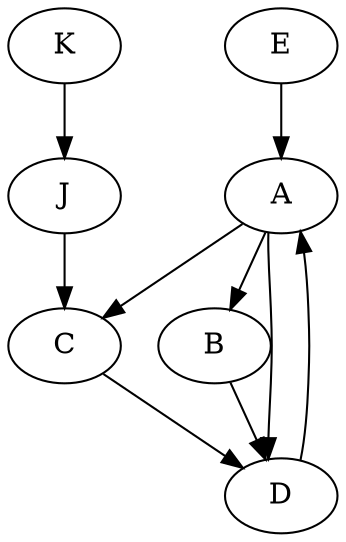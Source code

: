 digraph G {
   A -> B [level="Master"];
   A -> C [level="Master"];
   B -> D [level="Master"];
   C -> D [level="Master"];
   E -> A [level="Master"];
   D -> A [level="Master"];
   A -> D [level="Master"];
   J -> C [level="Master"];
   K -> J [level="Master"];
}